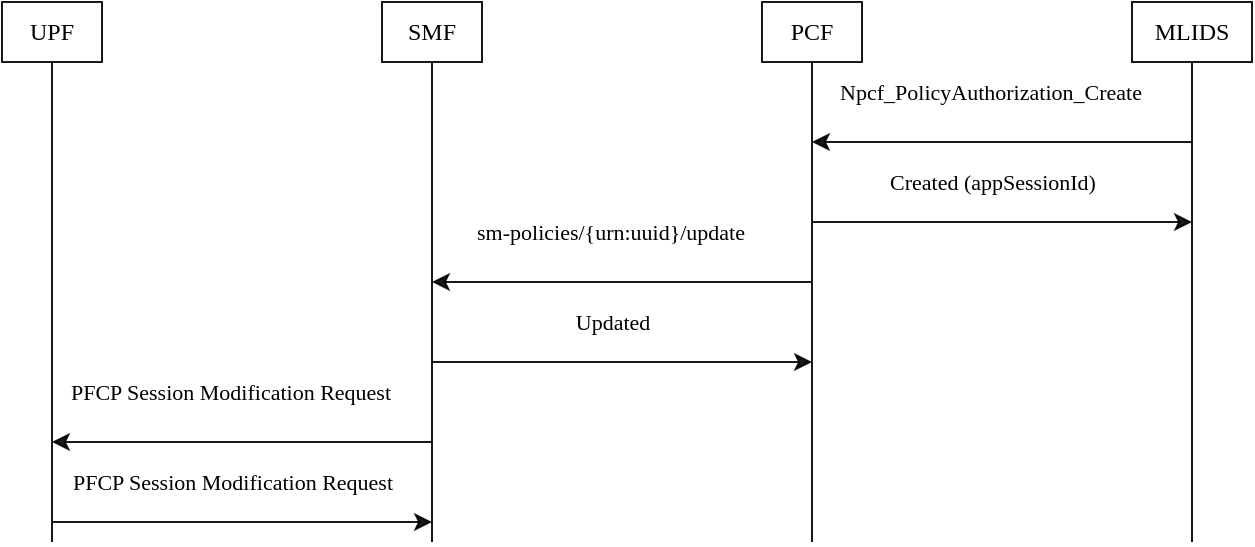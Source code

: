 <mxfile version="25.0.3">
  <diagram name="Page-1" id="Q6NnZoDwip3nCs9Uk6EV">
    <mxGraphModel dx="819" dy="499" grid="1" gridSize="10" guides="1" tooltips="1" connect="1" arrows="1" fold="1" page="1" pageScale="1" pageWidth="850" pageHeight="1100" math="0" shadow="0">
      <root>
        <mxCell id="0" />
        <mxCell id="1" parent="0" />
        <mxCell id="UoJ8DbCMdCZvxKPBIseP-12" value="Npcf_PolicyAuthorization_Create" style="edgeStyle=orthogonalEdgeStyle;rounded=0;orthogonalLoop=1;jettySize=auto;html=1;fontFamily=Tahoma;opacity=90;shadow=0;" edge="1" parent="1">
          <mxGeometry x="0.061" y="-25" relative="1" as="geometry">
            <mxPoint x="760" y="280" as="sourcePoint" />
            <mxPoint x="570" y="280" as="targetPoint" />
            <mxPoint as="offset" />
          </mxGeometry>
        </mxCell>
        <mxCell id="UoJ8DbCMdCZvxKPBIseP-31" style="edgeStyle=orthogonalEdgeStyle;rounded=0;orthogonalLoop=1;jettySize=auto;html=1;endArrow=none;endFill=0;opacity=90;shadow=0;" edge="1" parent="1" source="hiNoReXvEXL5pm_EN6Or-4">
          <mxGeometry relative="1" as="geometry">
            <mxPoint x="760" y="480" as="targetPoint" />
          </mxGeometry>
        </mxCell>
        <mxCell id="hiNoReXvEXL5pm_EN6Or-4" value="MLIDS" style="rounded=0;whiteSpace=wrap;html=1;flipH=1;fontFamily=Tahoma;opacity=90;shadow=0;" parent="1" vertex="1">
          <mxGeometry x="730" y="210" width="60" height="30" as="geometry" />
        </mxCell>
        <mxCell id="UoJ8DbCMdCZvxKPBIseP-25" style="edgeStyle=orthogonalEdgeStyle;rounded=0;orthogonalLoop=1;jettySize=auto;html=1;fontFamily=Tahoma;endArrow=none;endFill=0;opacity=90;shadow=0;" edge="1" parent="1" source="UoJ8DbCMdCZvxKPBIseP-1">
          <mxGeometry relative="1" as="geometry">
            <mxPoint x="380" y="480" as="targetPoint" />
          </mxGeometry>
        </mxCell>
        <mxCell id="UoJ8DbCMdCZvxKPBIseP-1" value="SMF" style="rounded=0;whiteSpace=wrap;html=1;flipV=1;flipH=1;fontFamily=Tahoma;opacity=90;shadow=0;" vertex="1" parent="1">
          <mxGeometry x="355" y="210" width="50" height="30" as="geometry" />
        </mxCell>
        <mxCell id="UoJ8DbCMdCZvxKPBIseP-26" style="edgeStyle=orthogonalEdgeStyle;rounded=0;orthogonalLoop=1;jettySize=auto;html=1;fontFamily=Tahoma;endArrow=none;endFill=0;opacity=90;shadow=0;" edge="1" parent="1" source="UoJ8DbCMdCZvxKPBIseP-2">
          <mxGeometry relative="1" as="geometry">
            <mxPoint x="570" y="480" as="targetPoint" />
          </mxGeometry>
        </mxCell>
        <mxCell id="UoJ8DbCMdCZvxKPBIseP-2" value="PCF" style="rounded=0;whiteSpace=wrap;html=1;flipV=1;flipH=1;fontFamily=Tahoma;opacity=90;shadow=0;" vertex="1" parent="1">
          <mxGeometry x="545" y="210" width="50" height="30" as="geometry" />
        </mxCell>
        <mxCell id="UoJ8DbCMdCZvxKPBIseP-32" style="edgeStyle=orthogonalEdgeStyle;rounded=0;orthogonalLoop=1;jettySize=auto;html=1;endArrow=none;endFill=0;opacity=90;shadow=0;" edge="1" parent="1" source="UoJ8DbCMdCZvxKPBIseP-9">
          <mxGeometry relative="1" as="geometry">
            <mxPoint x="190" y="480" as="targetPoint" />
          </mxGeometry>
        </mxCell>
        <mxCell id="UoJ8DbCMdCZvxKPBIseP-9" value="&lt;div&gt;UPF&lt;/div&gt;" style="rounded=0;whiteSpace=wrap;html=1;flipH=1;fontFamily=Tahoma;opacity=90;shadow=0;" vertex="1" parent="1">
          <mxGeometry x="165" y="210" width="50" height="30" as="geometry" />
        </mxCell>
        <mxCell id="UoJ8DbCMdCZvxKPBIseP-23" value="&lt;font&gt;sm-policies/{urn:uuid}/update&lt;/font&gt;" style="edgeStyle=orthogonalEdgeStyle;rounded=0;orthogonalLoop=1;jettySize=auto;html=1;fontFamily=Tahoma;opacity=90;shadow=0;" edge="1" parent="1">
          <mxGeometry x="0.061" y="-25" relative="1" as="geometry">
            <mxPoint x="570" y="350" as="sourcePoint" />
            <mxPoint x="380" y="350" as="targetPoint" />
            <mxPoint as="offset" />
          </mxGeometry>
        </mxCell>
        <mxCell id="UoJ8DbCMdCZvxKPBIseP-30" value="&lt;div align=&quot;center&quot;&gt;&lt;font&gt;PFCP Session Modification Request&lt;/font&gt;&lt;/div&gt;" style="edgeStyle=orthogonalEdgeStyle;rounded=0;orthogonalLoop=1;jettySize=auto;html=1;align=center;fontFamily=Tahoma;opacity=90;shadow=0;" edge="1" parent="1">
          <mxGeometry x="0.061" y="-25" relative="1" as="geometry">
            <mxPoint x="380" y="430" as="sourcePoint" />
            <mxPoint x="190" y="430" as="targetPoint" />
            <mxPoint as="offset" />
          </mxGeometry>
        </mxCell>
        <mxCell id="UoJ8DbCMdCZvxKPBIseP-34" value="Created (appSessionId)" style="edgeStyle=orthogonalEdgeStyle;rounded=0;orthogonalLoop=1;jettySize=auto;html=1;fontFamily=Tahoma;opacity=90;shadow=0;" edge="1" parent="1">
          <mxGeometry x="-0.053" y="20" relative="1" as="geometry">
            <mxPoint x="570" y="320" as="sourcePoint" />
            <mxPoint x="760" y="320" as="targetPoint" />
            <mxPoint as="offset" />
          </mxGeometry>
        </mxCell>
        <mxCell id="UoJ8DbCMdCZvxKPBIseP-35" value="&lt;div align=&quot;center&quot;&gt;&lt;font&gt;PFCP Session Modification Request&lt;/font&gt;&lt;/div&gt;" style="edgeStyle=orthogonalEdgeStyle;rounded=0;orthogonalLoop=1;jettySize=auto;html=1;align=center;fontFamily=Tahoma;opacity=90;shadow=0;" edge="1" parent="1">
          <mxGeometry x="-0.053" y="20" relative="1" as="geometry">
            <mxPoint x="190" y="470" as="sourcePoint" />
            <mxPoint x="380" y="470" as="targetPoint" />
            <mxPoint as="offset" />
          </mxGeometry>
        </mxCell>
        <mxCell id="UoJ8DbCMdCZvxKPBIseP-36" value="Updated" style="edgeStyle=orthogonalEdgeStyle;rounded=0;orthogonalLoop=1;jettySize=auto;html=1;align=center;fontFamily=Tahoma;opacity=90;shadow=0;" edge="1" parent="1">
          <mxGeometry x="-0.053" y="20" relative="1" as="geometry">
            <mxPoint x="380" y="390" as="sourcePoint" />
            <mxPoint x="570" y="390" as="targetPoint" />
            <mxPoint as="offset" />
          </mxGeometry>
        </mxCell>
      </root>
    </mxGraphModel>
  </diagram>
</mxfile>
